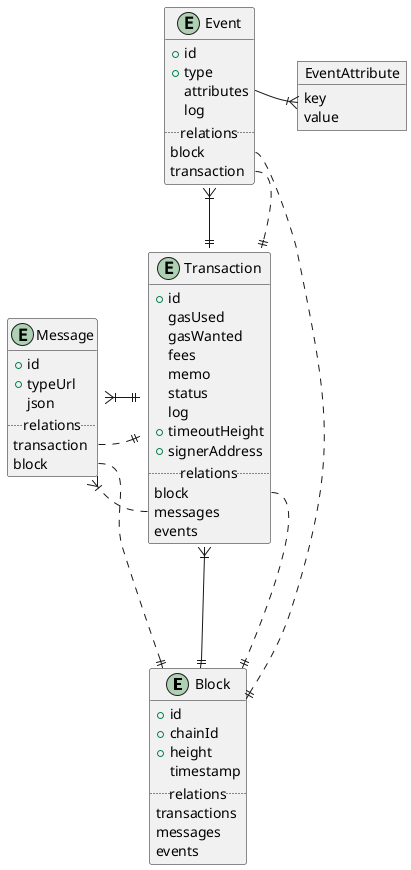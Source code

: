 @startuml
entity Block {
  +id
  +chainId
  +height
  timestamp
  ..relations..
  transactions
  messages
  events
}

entity Transaction {
  +id
  gasUsed
  gasWanted
  fees
  memo
  status
  log
  +timeoutHeight
  +signerAddress
  ..relations..
  block
  messages
  events
}

Transaction }|--|| Block
Transaction::block ...|| Block

entity Message {
  +id
  +typeUrl
  json
  ..relations..
  transaction
  block
}

Transaction::messages ..|{ Message

Transaction ||--|{ Message
Message::block ..|| Block
Message::transaction .|| Transaction

entity Event {
  +id
  +type
  attributes
  log
  ..relations..
  block
  transaction
}

object EventAttribute {
  key
  value
}

Event::attributes -|{ EventAttribute

Event }|--|| Transaction
Event::transaction ..|| Transaction
Event::block ..|| Block
@enduml
